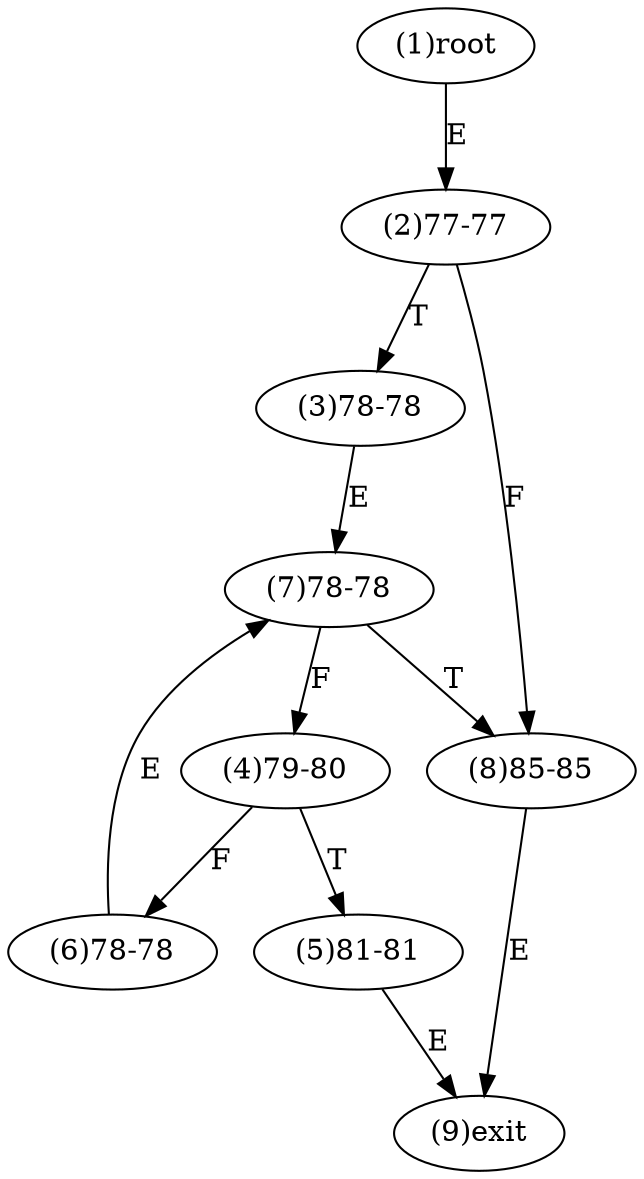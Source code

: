 digraph "" { 
1[ label="(1)root"];
2[ label="(2)77-77"];
3[ label="(3)78-78"];
4[ label="(4)79-80"];
5[ label="(5)81-81"];
6[ label="(6)78-78"];
7[ label="(7)78-78"];
8[ label="(8)85-85"];
9[ label="(9)exit"];
1->2[ label="E"];
2->8[ label="F"];
2->3[ label="T"];
3->7[ label="E"];
4->6[ label="F"];
4->5[ label="T"];
5->9[ label="E"];
6->7[ label="E"];
7->4[ label="F"];
7->8[ label="T"];
8->9[ label="E"];
}
